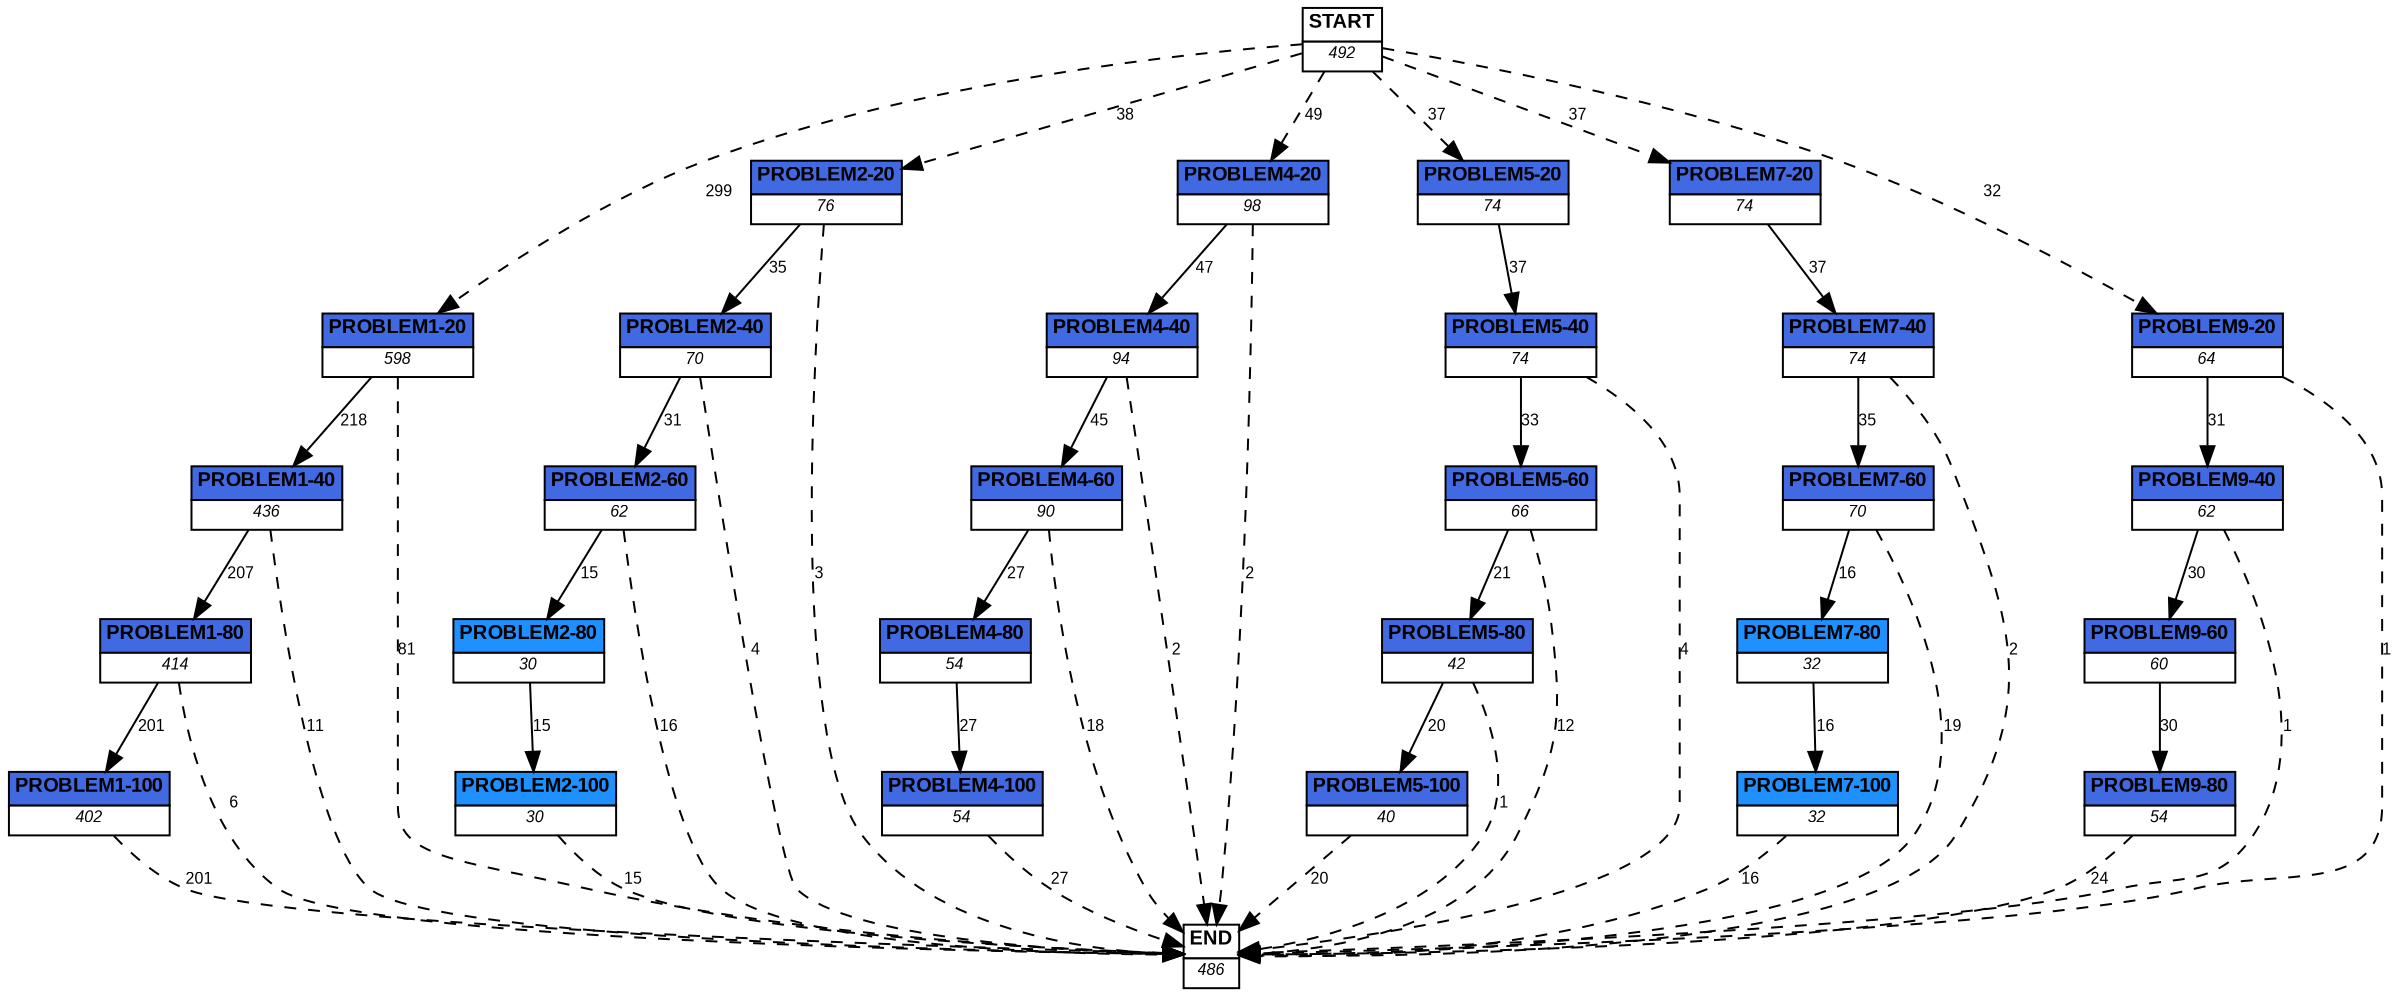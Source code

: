 digraph graphname {
	dpi = 150
	size="16,11!";
	margin = 0;
"PROBLEM1-20" [shape=plain, label=<<table border="0" cellborder="1" cellspacing="0"><tr><td bgcolor="royalblue"><FONT face="Arial" POINT-SIZE="10"><b>PROBLEM1-20</b></FONT></td></tr><tr><td bgcolor="white"><FONT face="Arial" POINT-SIZE="8"><i>598</i></FONT></td></tr></table>>]
"PROBLEM1-40" [shape=plain, label=<<table border="0" cellborder="1" cellspacing="0"><tr><td bgcolor="royalblue"><FONT face="Arial" POINT-SIZE="10"><b>PROBLEM1-40</b></FONT></td></tr><tr><td bgcolor="white"><FONT face="Arial" POINT-SIZE="8"><i>436</i></FONT></td></tr></table>>]
"PROBLEM1-80" [shape=plain, label=<<table border="0" cellborder="1" cellspacing="0"><tr><td bgcolor="royalblue"><FONT face="Arial" POINT-SIZE="10"><b>PROBLEM1-80</b></FONT></td></tr><tr><td bgcolor="white"><FONT face="Arial" POINT-SIZE="8"><i>414</i></FONT></td></tr></table>>]
"PROBLEM1-100" [shape=plain, label=<<table border="0" cellborder="1" cellspacing="0"><tr><td bgcolor="royalblue"><FONT face="Arial" POINT-SIZE="10"><b>PROBLEM1-100</b></FONT></td></tr><tr><td bgcolor="white"><FONT face="Arial" POINT-SIZE="8"><i>402</i></FONT></td></tr></table>>]
"PROBLEM2-20" [shape=plain, label=<<table border="0" cellborder="1" cellspacing="0"><tr><td bgcolor="royalblue"><FONT face="Arial" POINT-SIZE="10"><b>PROBLEM2-20</b></FONT></td></tr><tr><td bgcolor="white"><FONT face="Arial" POINT-SIZE="8"><i>76</i></FONT></td></tr></table>>]
"PROBLEM2-40" [shape=plain, label=<<table border="0" cellborder="1" cellspacing="0"><tr><td bgcolor="royalblue"><FONT face="Arial" POINT-SIZE="10"><b>PROBLEM2-40</b></FONT></td></tr><tr><td bgcolor="white"><FONT face="Arial" POINT-SIZE="8"><i>70</i></FONT></td></tr></table>>]
"PROBLEM2-60" [shape=plain, label=<<table border="0" cellborder="1" cellspacing="0"><tr><td bgcolor="royalblue"><FONT face="Arial" POINT-SIZE="10"><b>PROBLEM2-60</b></FONT></td></tr><tr><td bgcolor="white"><FONT face="Arial" POINT-SIZE="8"><i>62</i></FONT></td></tr></table>>]
"PROBLEM4-20" [shape=plain, label=<<table border="0" cellborder="1" cellspacing="0"><tr><td bgcolor="royalblue"><FONT face="Arial" POINT-SIZE="10"><b>PROBLEM4-20</b></FONT></td></tr><tr><td bgcolor="white"><FONT face="Arial" POINT-SIZE="8"><i>98</i></FONT></td></tr></table>>]
"PROBLEM4-40" [shape=plain, label=<<table border="0" cellborder="1" cellspacing="0"><tr><td bgcolor="royalblue"><FONT face="Arial" POINT-SIZE="10"><b>PROBLEM4-40</b></FONT></td></tr><tr><td bgcolor="white"><FONT face="Arial" POINT-SIZE="8"><i>94</i></FONT></td></tr></table>>]
"PROBLEM4-60" [shape=plain, label=<<table border="0" cellborder="1" cellspacing="0"><tr><td bgcolor="royalblue"><FONT face="Arial" POINT-SIZE="10"><b>PROBLEM4-60</b></FONT></td></tr><tr><td bgcolor="white"><FONT face="Arial" POINT-SIZE="8"><i>90</i></FONT></td></tr></table>>]
"PROBLEM5-20" [shape=plain, label=<<table border="0" cellborder="1" cellspacing="0"><tr><td bgcolor="royalblue"><FONT face="Arial" POINT-SIZE="10"><b>PROBLEM5-20</b></FONT></td></tr><tr><td bgcolor="white"><FONT face="Arial" POINT-SIZE="8"><i>74</i></FONT></td></tr></table>>]
"PROBLEM5-40" [shape=plain, label=<<table border="0" cellborder="1" cellspacing="0"><tr><td bgcolor="royalblue"><FONT face="Arial" POINT-SIZE="10"><b>PROBLEM5-40</b></FONT></td></tr><tr><td bgcolor="white"><FONT face="Arial" POINT-SIZE="8"><i>74</i></FONT></td></tr></table>>]
"PROBLEM5-60" [shape=plain, label=<<table border="0" cellborder="1" cellspacing="0"><tr><td bgcolor="royalblue"><FONT face="Arial" POINT-SIZE="10"><b>PROBLEM5-60</b></FONT></td></tr><tr><td bgcolor="white"><FONT face="Arial" POINT-SIZE="8"><i>66</i></FONT></td></tr></table>>]
"PROBLEM2-80" [shape=plain, label=<<table border="0" cellborder="1" cellspacing="0"><tr><td bgcolor="dodgerblue"><FONT face="Arial" POINT-SIZE="10"><b>PROBLEM2-80</b></FONT></td></tr><tr><td bgcolor="white"><FONT face="Arial" POINT-SIZE="8"><i>30</i></FONT></td></tr></table>>]
"PROBLEM2-100" [shape=plain, label=<<table border="0" cellborder="1" cellspacing="0"><tr><td bgcolor="dodgerblue"><FONT face="Arial" POINT-SIZE="10"><b>PROBLEM2-100</b></FONT></td></tr><tr><td bgcolor="white"><FONT face="Arial" POINT-SIZE="8"><i>30</i></FONT></td></tr></table>>]
"PROBLEM4-80" [shape=plain, label=<<table border="0" cellborder="1" cellspacing="0"><tr><td bgcolor="royalblue"><FONT face="Arial" POINT-SIZE="10"><b>PROBLEM4-80</b></FONT></td></tr><tr><td bgcolor="white"><FONT face="Arial" POINT-SIZE="8"><i>54</i></FONT></td></tr></table>>]
"PROBLEM4-100" [shape=plain, label=<<table border="0" cellborder="1" cellspacing="0"><tr><td bgcolor="royalblue"><FONT face="Arial" POINT-SIZE="10"><b>PROBLEM4-100</b></FONT></td></tr><tr><td bgcolor="white"><FONT face="Arial" POINT-SIZE="8"><i>54</i></FONT></td></tr></table>>]
"PROBLEM5-80" [shape=plain, label=<<table border="0" cellborder="1" cellspacing="0"><tr><td bgcolor="royalblue"><FONT face="Arial" POINT-SIZE="10"><b>PROBLEM5-80</b></FONT></td></tr><tr><td bgcolor="white"><FONT face="Arial" POINT-SIZE="8"><i>42</i></FONT></td></tr></table>>]
"PROBLEM5-100" [shape=plain, label=<<table border="0" cellborder="1" cellspacing="0"><tr><td bgcolor="royalblue"><FONT face="Arial" POINT-SIZE="10"><b>PROBLEM5-100</b></FONT></td></tr><tr><td bgcolor="white"><FONT face="Arial" POINT-SIZE="8"><i>40</i></FONT></td></tr></table>>]
"PROBLEM7-20" [shape=plain, label=<<table border="0" cellborder="1" cellspacing="0"><tr><td bgcolor="royalblue"><FONT face="Arial" POINT-SIZE="10"><b>PROBLEM7-20</b></FONT></td></tr><tr><td bgcolor="white"><FONT face="Arial" POINT-SIZE="8"><i>74</i></FONT></td></tr></table>>]
"PROBLEM7-40" [shape=plain, label=<<table border="0" cellborder="1" cellspacing="0"><tr><td bgcolor="royalblue"><FONT face="Arial" POINT-SIZE="10"><b>PROBLEM7-40</b></FONT></td></tr><tr><td bgcolor="white"><FONT face="Arial" POINT-SIZE="8"><i>74</i></FONT></td></tr></table>>]
"PROBLEM7-60" [shape=plain, label=<<table border="0" cellborder="1" cellspacing="0"><tr><td bgcolor="royalblue"><FONT face="Arial" POINT-SIZE="10"><b>PROBLEM7-60</b></FONT></td></tr><tr><td bgcolor="white"><FONT face="Arial" POINT-SIZE="8"><i>70</i></FONT></td></tr></table>>]
"PROBLEM9-20" [shape=plain, label=<<table border="0" cellborder="1" cellspacing="0"><tr><td bgcolor="royalblue"><FONT face="Arial" POINT-SIZE="10"><b>PROBLEM9-20</b></FONT></td></tr><tr><td bgcolor="white"><FONT face="Arial" POINT-SIZE="8"><i>64</i></FONT></td></tr></table>>]
"PROBLEM9-40" [shape=plain, label=<<table border="0" cellborder="1" cellspacing="0"><tr><td bgcolor="royalblue"><FONT face="Arial" POINT-SIZE="10"><b>PROBLEM9-40</b></FONT></td></tr><tr><td bgcolor="white"><FONT face="Arial" POINT-SIZE="8"><i>62</i></FONT></td></tr></table>>]
"PROBLEM9-60" [shape=plain, label=<<table border="0" cellborder="1" cellspacing="0"><tr><td bgcolor="royalblue"><FONT face="Arial" POINT-SIZE="10"><b>PROBLEM9-60</b></FONT></td></tr><tr><td bgcolor="white"><FONT face="Arial" POINT-SIZE="8"><i>60</i></FONT></td></tr></table>>]
"PROBLEM9-80" [shape=plain, label=<<table border="0" cellborder="1" cellspacing="0"><tr><td bgcolor="royalblue"><FONT face="Arial" POINT-SIZE="10"><b>PROBLEM9-80</b></FONT></td></tr><tr><td bgcolor="white"><FONT face="Arial" POINT-SIZE="8"><i>54</i></FONT></td></tr></table>>]
"PROBLEM7-80" [shape=plain, label=<<table border="0" cellborder="1" cellspacing="0"><tr><td bgcolor="dodgerblue"><FONT face="Arial" POINT-SIZE="10"><b>PROBLEM7-80</b></FONT></td></tr><tr><td bgcolor="white"><FONT face="Arial" POINT-SIZE="8"><i>32</i></FONT></td></tr></table>>]
"PROBLEM7-100" [shape=plain, label=<<table border="0" cellborder="1" cellspacing="0"><tr><td bgcolor="dodgerblue"><FONT face="Arial" POINT-SIZE="10"><b>PROBLEM7-100</b></FONT></td></tr><tr><td bgcolor="white"><FONT face="Arial" POINT-SIZE="8"><i>32</i></FONT></td></tr></table>>]
"START" [shape=plain, label=<<table border="0" cellborder="1" cellspacing="0"><tr><td bgcolor="white"><FONT face="Arial" POINT-SIZE="10"><b>START</b></FONT></td></tr><tr><td bgcolor="white"><FONT face="Arial" POINT-SIZE="8"><i>492</i></FONT></td></tr></table>>]
"END" [shape=plain, label=<<table border="0" cellborder="1" cellspacing="0"><tr><td bgcolor="white"><FONT face="Arial" POINT-SIZE="10"><b>END</b></FONT></td></tr><tr><td bgcolor="white"><FONT face="Arial" POINT-SIZE="8"><i>486</i></FONT></td></tr></table>>]
"PROBLEM1-20" -> "PROBLEM1-40" [ label ="218" labelfloat=false fontname="Arial" fontsize=8]
"PROBLEM1-20" -> "END" [ style = dashed label ="81" labelfloat=false fontname="Arial" fontsize=8]
"PROBLEM1-40" -> "PROBLEM1-80" [ label ="207" labelfloat=false fontname="Arial" fontsize=8]
"PROBLEM1-40" -> "END" [ style = dashed label ="11" labelfloat=false fontname="Arial" fontsize=8]
"PROBLEM1-80" -> "PROBLEM1-100" [ label ="201" labelfloat=false fontname="Arial" fontsize=8]
"PROBLEM1-80" -> "END" [ style = dashed label ="6" labelfloat=false fontname="Arial" fontsize=8]
"PROBLEM1-100" -> "END" [ style = dashed label ="201" labelfloat=false fontname="Arial" fontsize=8]
"PROBLEM2-20" -> "PROBLEM2-40" [ label ="35" labelfloat=false fontname="Arial" fontsize=8]
"PROBLEM2-20" -> "END" [ style = dashed label ="3" labelfloat=false fontname="Arial" fontsize=8]
"PROBLEM2-40" -> "PROBLEM2-60" [ label ="31" labelfloat=false fontname="Arial" fontsize=8]
"PROBLEM2-40" -> "END" [ style = dashed label ="4" labelfloat=false fontname="Arial" fontsize=8]
"PROBLEM2-60" -> "PROBLEM2-80" [ label ="15" labelfloat=false fontname="Arial" fontsize=8]
"PROBLEM2-60" -> "END" [ style = dashed label ="16" labelfloat=false fontname="Arial" fontsize=8]
"PROBLEM4-20" -> "PROBLEM4-40" [ label ="47" labelfloat=false fontname="Arial" fontsize=8]
"PROBLEM4-20" -> "END" [ style = dashed label ="2" labelfloat=false fontname="Arial" fontsize=8]
"PROBLEM4-40" -> "PROBLEM4-60" [ label ="45" labelfloat=false fontname="Arial" fontsize=8]
"PROBLEM4-40" -> "END" [ style = dashed label ="2" labelfloat=false fontname="Arial" fontsize=8]
"PROBLEM4-60" -> "PROBLEM4-80" [ label ="27" labelfloat=false fontname="Arial" fontsize=8]
"PROBLEM4-60" -> "END" [ style = dashed label ="18" labelfloat=false fontname="Arial" fontsize=8]
"PROBLEM5-20" -> "PROBLEM5-40" [ label ="37" labelfloat=false fontname="Arial" fontsize=8]
"PROBLEM5-40" -> "PROBLEM5-60" [ label ="33" labelfloat=false fontname="Arial" fontsize=8]
"PROBLEM5-40" -> "END" [ style = dashed label ="4" labelfloat=false fontname="Arial" fontsize=8]
"PROBLEM5-60" -> "PROBLEM5-80" [ label ="21" labelfloat=false fontname="Arial" fontsize=8]
"PROBLEM5-60" -> "END" [ style = dashed label ="12" labelfloat=false fontname="Arial" fontsize=8]
"PROBLEM2-80" -> "PROBLEM2-100" [ label ="15" labelfloat=false fontname="Arial" fontsize=8]
"PROBLEM2-100" -> "END" [ style = dashed label ="15" labelfloat=false fontname="Arial" fontsize=8]
"PROBLEM4-80" -> "PROBLEM4-100" [ label ="27" labelfloat=false fontname="Arial" fontsize=8]
"PROBLEM4-100" -> "END" [ style = dashed label ="27" labelfloat=false fontname="Arial" fontsize=8]
"PROBLEM5-80" -> "PROBLEM5-100" [ label ="20" labelfloat=false fontname="Arial" fontsize=8]
"PROBLEM5-80" -> "END" [ style = dashed label ="1" labelfloat=false fontname="Arial" fontsize=8]
"PROBLEM5-100" -> "END" [ style = dashed label ="20" labelfloat=false fontname="Arial" fontsize=8]
"PROBLEM7-20" -> "PROBLEM7-40" [ label ="37" labelfloat=false fontname="Arial" fontsize=8]
"PROBLEM7-40" -> "PROBLEM7-60" [ label ="35" labelfloat=false fontname="Arial" fontsize=8]
"PROBLEM7-40" -> "END" [ style = dashed label ="2" labelfloat=false fontname="Arial" fontsize=8]
"PROBLEM7-60" -> "PROBLEM7-80" [ label ="16" labelfloat=false fontname="Arial" fontsize=8]
"PROBLEM7-60" -> "END" [ style = dashed label ="19" labelfloat=false fontname="Arial" fontsize=8]
"PROBLEM9-20" -> "PROBLEM9-40" [ label ="31" labelfloat=false fontname="Arial" fontsize=8]
"PROBLEM9-20" -> "END" [ style = dashed label ="1" labelfloat=false fontname="Arial" fontsize=8]
"PROBLEM9-40" -> "PROBLEM9-60" [ label ="30" labelfloat=false fontname="Arial" fontsize=8]
"PROBLEM9-40" -> "END" [ style = dashed label ="1" labelfloat=false fontname="Arial" fontsize=8]
"PROBLEM9-60" -> "PROBLEM9-80" [ label ="30" labelfloat=false fontname="Arial" fontsize=8]
"PROBLEM9-80" -> "END" [ style = dashed label ="24" labelfloat=false fontname="Arial" fontsize=8]
"PROBLEM7-80" -> "PROBLEM7-100" [ label ="16" labelfloat=false fontname="Arial" fontsize=8]
"PROBLEM7-100" -> "END" [ style = dashed label ="16" labelfloat=false fontname="Arial" fontsize=8]
"START" -> "PROBLEM1-20" [ style = dashed label ="299" labelfloat=false fontname="Arial" fontsize=8]
"START" -> "PROBLEM2-20" [ style = dashed label ="38" labelfloat=false fontname="Arial" fontsize=8]
"START" -> "PROBLEM4-20" [ style = dashed label ="49" labelfloat=false fontname="Arial" fontsize=8]
"START" -> "PROBLEM5-20" [ style = dashed label ="37" labelfloat=false fontname="Arial" fontsize=8]
"START" -> "PROBLEM7-20" [ style = dashed label ="37" labelfloat=false fontname="Arial" fontsize=8]
"START" -> "PROBLEM9-20" [ style = dashed label ="32" labelfloat=false fontname="Arial" fontsize=8]
}